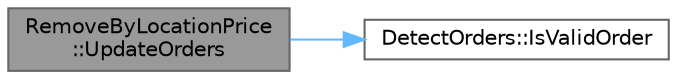 digraph "RemoveByLocationPrice::UpdateOrders"
{
 // LATEX_PDF_SIZE
  bgcolor="transparent";
  edge [fontname=Helvetica,fontsize=10,labelfontname=Helvetica,labelfontsize=10];
  node [fontname=Helvetica,fontsize=10,shape=box,height=0.2,width=0.4];
  rankdir="LR";
  Node1 [id="Node000001",label="RemoveByLocationPrice\l::UpdateOrders",height=0.2,width=0.4,color="gray40", fillcolor="grey60", style="filled", fontcolor="black",tooltip="Updates the order arrays based on their open prices relative to the middle value."];
  Node1 -> Node2 [id="edge1_Node000001_Node000002",color="steelblue1",style="solid",tooltip=" "];
  Node2 [id="Node000002",label="DetectOrders::IsValidOrder",height=0.2,width=0.4,color="grey40", fillcolor="white", style="filled",URL="$class_detect_orders.html#a39a3424d89b2ac42c217b911d6d3e23f",tooltip="Checks if an order is valid."];
}
